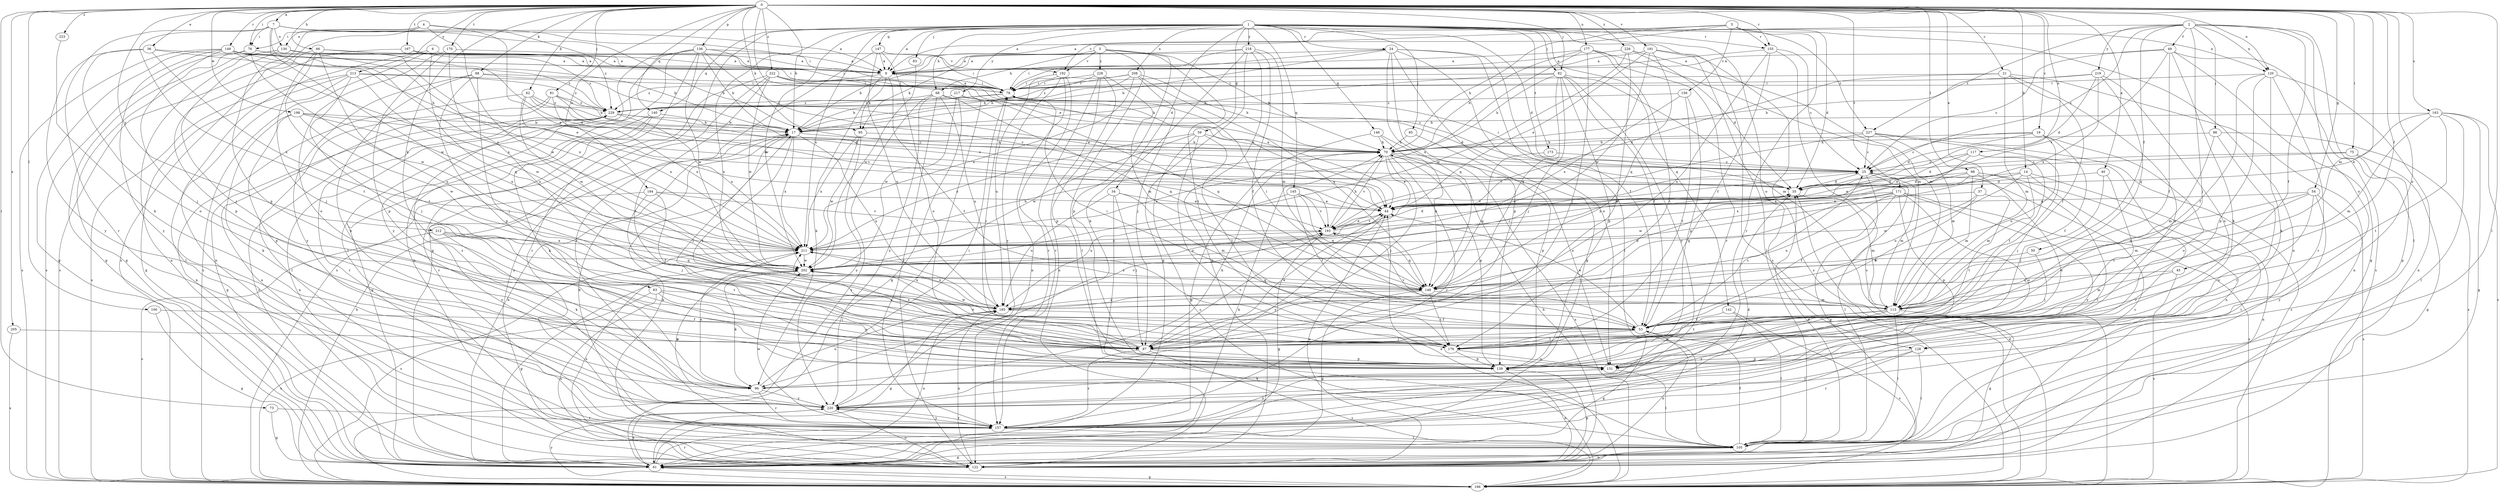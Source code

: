 strict digraph  {
0;
1;
2;
3;
4;
5;
6;
7;
9;
14;
17;
19;
21;
24;
25;
34;
35;
36;
37;
40;
44;
45;
49;
50;
53;
54;
59;
61;
62;
63;
66;
68;
70;
73;
75;
76;
78;
81;
82;
83;
85;
86;
87;
88;
95;
96;
98;
100;
105;
113;
117;
120;
122;
128;
130;
131;
136;
139;
140;
141;
145;
146;
147;
148;
149;
155;
156;
157;
163;
166;
167;
170;
171;
173;
176;
177;
184;
185;
191;
192;
193;
198;
202;
205;
208;
211;
212;
213;
217;
218;
219;
220;
222;
223;
226;
227;
228;
229;
0 -> 7  [label=a];
0 -> 14  [label=b];
0 -> 17  [label=b];
0 -> 19  [label=c];
0 -> 21  [label=c];
0 -> 36  [label=e];
0 -> 37  [label=e];
0 -> 40  [label=e];
0 -> 44  [label=e];
0 -> 45  [label=f];
0 -> 54  [label=g];
0 -> 62  [label=h];
0 -> 63  [label=h];
0 -> 66  [label=h];
0 -> 73  [label=i];
0 -> 75  [label=i];
0 -> 76  [label=i];
0 -> 81  [label=j];
0 -> 82  [label=j];
0 -> 88  [label=k];
0 -> 95  [label=k];
0 -> 98  [label=l];
0 -> 100  [label=l];
0 -> 105  [label=l];
0 -> 113  [label=m];
0 -> 117  [label=n];
0 -> 120  [label=n];
0 -> 128  [label=o];
0 -> 136  [label=p];
0 -> 140  [label=q];
0 -> 149  [label=r];
0 -> 155  [label=r];
0 -> 163  [label=s];
0 -> 167  [label=t];
0 -> 170  [label=t];
0 -> 171  [label=t];
0 -> 177  [label=u];
0 -> 184  [label=u];
0 -> 191  [label=v];
0 -> 198  [label=w];
0 -> 205  [label=x];
0 -> 212  [label=y];
0 -> 213  [label=y];
0 -> 222  [label=z];
0 -> 223  [label=z];
0 -> 226  [label=z];
1 -> 9  [label=a];
1 -> 24  [label=c];
1 -> 34  [label=d];
1 -> 35  [label=d];
1 -> 59  [label=g];
1 -> 61  [label=g];
1 -> 68  [label=h];
1 -> 82  [label=j];
1 -> 83  [label=j];
1 -> 85  [label=j];
1 -> 120  [label=n];
1 -> 128  [label=o];
1 -> 140  [label=q];
1 -> 141  [label=q];
1 -> 145  [label=q];
1 -> 146  [label=q];
1 -> 147  [label=q];
1 -> 155  [label=r];
1 -> 166  [label=s];
1 -> 173  [label=t];
1 -> 185  [label=u];
1 -> 202  [label=w];
1 -> 208  [label=x];
1 -> 211  [label=x];
1 -> 217  [label=y];
1 -> 218  [label=y];
1 -> 227  [label=z];
2 -> 9  [label=a];
2 -> 25  [label=c];
2 -> 49  [label=f];
2 -> 50  [label=f];
2 -> 53  [label=f];
2 -> 86  [label=j];
2 -> 87  [label=j];
2 -> 105  [label=l];
2 -> 120  [label=n];
2 -> 128  [label=o];
2 -> 219  [label=y];
2 -> 227  [label=z];
3 -> 17  [label=b];
3 -> 68  [label=h];
3 -> 70  [label=h];
3 -> 95  [label=k];
3 -> 105  [label=l];
3 -> 139  [label=p];
3 -> 176  [label=t];
3 -> 192  [label=v];
3 -> 228  [label=z];
4 -> 44  [label=e];
4 -> 130  [label=o];
4 -> 139  [label=p];
4 -> 166  [label=s];
4 -> 202  [label=w];
4 -> 229  [label=z];
5 -> 9  [label=a];
5 -> 35  [label=d];
5 -> 70  [label=h];
5 -> 76  [label=i];
5 -> 122  [label=n];
5 -> 155  [label=r];
5 -> 156  [label=r];
5 -> 157  [label=r];
5 -> 192  [label=v];
6 -> 9  [label=a];
6 -> 122  [label=n];
6 -> 148  [label=q];
6 -> 166  [label=s];
6 -> 192  [label=v];
7 -> 9  [label=a];
7 -> 70  [label=h];
7 -> 76  [label=i];
7 -> 78  [label=i];
7 -> 130  [label=o];
7 -> 157  [label=r];
7 -> 176  [label=t];
7 -> 202  [label=w];
7 -> 211  [label=x];
9 -> 78  [label=i];
9 -> 95  [label=k];
9 -> 96  [label=k];
9 -> 176  [label=t];
9 -> 229  [label=z];
14 -> 35  [label=d];
14 -> 113  [label=m];
14 -> 122  [label=n];
14 -> 157  [label=r];
14 -> 185  [label=u];
14 -> 211  [label=x];
17 -> 70  [label=h];
17 -> 87  [label=j];
17 -> 176  [label=t];
17 -> 185  [label=u];
17 -> 211  [label=x];
19 -> 25  [label=c];
19 -> 35  [label=d];
19 -> 53  [label=f];
19 -> 70  [label=h];
19 -> 131  [label=o];
19 -> 185  [label=u];
21 -> 44  [label=e];
21 -> 53  [label=f];
21 -> 78  [label=i];
21 -> 113  [label=m];
21 -> 122  [label=n];
21 -> 131  [label=o];
24 -> 9  [label=a];
24 -> 17  [label=b];
24 -> 53  [label=f];
24 -> 61  [label=g];
24 -> 78  [label=i];
24 -> 105  [label=l];
24 -> 131  [label=o];
24 -> 139  [label=p];
24 -> 148  [label=q];
25 -> 35  [label=d];
25 -> 61  [label=g];
25 -> 78  [label=i];
25 -> 105  [label=l];
25 -> 113  [label=m];
25 -> 193  [label=v];
34 -> 44  [label=e];
34 -> 87  [label=j];
34 -> 105  [label=l];
34 -> 113  [label=m];
34 -> 185  [label=u];
35 -> 44  [label=e];
35 -> 113  [label=m];
36 -> 9  [label=a];
36 -> 131  [label=o];
36 -> 211  [label=x];
36 -> 220  [label=y];
36 -> 229  [label=z];
37 -> 44  [label=e];
37 -> 53  [label=f];
37 -> 176  [label=t];
37 -> 202  [label=w];
40 -> 35  [label=d];
40 -> 87  [label=j];
40 -> 176  [label=t];
44 -> 193  [label=v];
44 -> 220  [label=y];
45 -> 113  [label=m];
45 -> 148  [label=q];
45 -> 166  [label=s];
49 -> 9  [label=a];
49 -> 25  [label=c];
49 -> 53  [label=f];
49 -> 61  [label=g];
49 -> 96  [label=k];
49 -> 166  [label=s];
49 -> 193  [label=v];
50 -> 87  [label=j];
50 -> 202  [label=w];
53 -> 44  [label=e];
53 -> 61  [label=g];
53 -> 78  [label=i];
53 -> 87  [label=j];
53 -> 122  [label=n];
53 -> 176  [label=t];
53 -> 193  [label=v];
53 -> 202  [label=w];
54 -> 44  [label=e];
54 -> 113  [label=m];
54 -> 131  [label=o];
54 -> 148  [label=q];
54 -> 166  [label=s];
54 -> 220  [label=y];
59 -> 70  [label=h];
59 -> 131  [label=o];
59 -> 166  [label=s];
59 -> 176  [label=t];
59 -> 202  [label=w];
59 -> 211  [label=x];
61 -> 17  [label=b];
61 -> 70  [label=h];
61 -> 157  [label=r];
61 -> 166  [label=s];
61 -> 185  [label=u];
61 -> 220  [label=y];
61 -> 229  [label=z];
62 -> 17  [label=b];
62 -> 35  [label=d];
62 -> 122  [label=n];
62 -> 202  [label=w];
62 -> 211  [label=x];
62 -> 229  [label=z];
63 -> 87  [label=j];
63 -> 122  [label=n];
63 -> 131  [label=o];
63 -> 166  [label=s];
63 -> 185  [label=u];
66 -> 9  [label=a];
66 -> 35  [label=d];
66 -> 87  [label=j];
66 -> 166  [label=s];
66 -> 176  [label=t];
66 -> 185  [label=u];
68 -> 35  [label=d];
68 -> 148  [label=q];
68 -> 157  [label=r];
68 -> 166  [label=s];
68 -> 185  [label=u];
68 -> 220  [label=y];
68 -> 229  [label=z];
70 -> 25  [label=c];
70 -> 44  [label=e];
70 -> 87  [label=j];
70 -> 139  [label=p];
70 -> 157  [label=r];
70 -> 166  [label=s];
70 -> 193  [label=v];
73 -> 61  [label=g];
73 -> 157  [label=r];
75 -> 25  [label=c];
75 -> 44  [label=e];
75 -> 61  [label=g];
75 -> 139  [label=p];
76 -> 9  [label=a];
76 -> 44  [label=e];
76 -> 61  [label=g];
76 -> 166  [label=s];
76 -> 202  [label=w];
78 -> 9  [label=a];
78 -> 17  [label=b];
78 -> 229  [label=z];
81 -> 44  [label=e];
81 -> 105  [label=l];
81 -> 122  [label=n];
81 -> 193  [label=v];
81 -> 211  [label=x];
81 -> 229  [label=z];
82 -> 17  [label=b];
82 -> 53  [label=f];
82 -> 70  [label=h];
82 -> 78  [label=i];
82 -> 87  [label=j];
82 -> 113  [label=m];
82 -> 139  [label=p];
82 -> 148  [label=q];
82 -> 220  [label=y];
83 -> 202  [label=w];
85 -> 70  [label=h];
85 -> 139  [label=p];
86 -> 70  [label=h];
86 -> 113  [label=m];
86 -> 157  [label=r];
86 -> 166  [label=s];
87 -> 44  [label=e];
87 -> 78  [label=i];
87 -> 139  [label=p];
87 -> 157  [label=r];
87 -> 166  [label=s];
87 -> 193  [label=v];
87 -> 211  [label=x];
88 -> 44  [label=e];
88 -> 78  [label=i];
88 -> 87  [label=j];
88 -> 96  [label=k];
88 -> 139  [label=p];
88 -> 220  [label=y];
95 -> 70  [label=h];
95 -> 202  [label=w];
95 -> 211  [label=x];
95 -> 220  [label=y];
96 -> 70  [label=h];
96 -> 157  [label=r];
96 -> 185  [label=u];
96 -> 211  [label=x];
96 -> 220  [label=y];
96 -> 229  [label=z];
98 -> 35  [label=d];
98 -> 44  [label=e];
98 -> 105  [label=l];
98 -> 113  [label=m];
98 -> 131  [label=o];
98 -> 157  [label=r];
98 -> 211  [label=x];
100 -> 53  [label=f];
100 -> 61  [label=g];
105 -> 17  [label=b];
105 -> 25  [label=c];
105 -> 35  [label=d];
105 -> 53  [label=f];
105 -> 61  [label=g];
105 -> 122  [label=n];
113 -> 61  [label=g];
113 -> 105  [label=l];
113 -> 139  [label=p];
113 -> 176  [label=t];
113 -> 220  [label=y];
117 -> 25  [label=c];
117 -> 35  [label=d];
117 -> 53  [label=f];
117 -> 87  [label=j];
117 -> 211  [label=x];
120 -> 53  [label=f];
120 -> 78  [label=i];
120 -> 96  [label=k];
120 -> 122  [label=n];
120 -> 139  [label=p];
120 -> 157  [label=r];
122 -> 17  [label=b];
122 -> 44  [label=e];
122 -> 70  [label=h];
122 -> 139  [label=p];
122 -> 185  [label=u];
122 -> 211  [label=x];
128 -> 105  [label=l];
128 -> 139  [label=p];
128 -> 157  [label=r];
128 -> 220  [label=y];
130 -> 9  [label=a];
130 -> 61  [label=g];
130 -> 87  [label=j];
130 -> 122  [label=n];
130 -> 211  [label=x];
131 -> 96  [label=k];
131 -> 105  [label=l];
136 -> 9  [label=a];
136 -> 17  [label=b];
136 -> 78  [label=i];
136 -> 105  [label=l];
136 -> 122  [label=n];
136 -> 166  [label=s];
136 -> 193  [label=v];
136 -> 202  [label=w];
136 -> 220  [label=y];
139 -> 122  [label=n];
140 -> 17  [label=b];
140 -> 61  [label=g];
140 -> 96  [label=k];
140 -> 157  [label=r];
141 -> 53  [label=f];
141 -> 105  [label=l];
141 -> 166  [label=s];
145 -> 44  [label=e];
145 -> 53  [label=f];
145 -> 148  [label=q];
145 -> 185  [label=u];
145 -> 193  [label=v];
146 -> 61  [label=g];
146 -> 70  [label=h];
146 -> 131  [label=o];
146 -> 148  [label=q];
147 -> 9  [label=a];
147 -> 78  [label=i];
147 -> 131  [label=o];
147 -> 157  [label=r];
147 -> 185  [label=u];
148 -> 35  [label=d];
148 -> 61  [label=g];
148 -> 78  [label=i];
148 -> 113  [label=m];
148 -> 176  [label=t];
148 -> 185  [label=u];
148 -> 211  [label=x];
149 -> 9  [label=a];
149 -> 17  [label=b];
149 -> 61  [label=g];
149 -> 70  [label=h];
149 -> 78  [label=i];
149 -> 87  [label=j];
149 -> 166  [label=s];
149 -> 211  [label=x];
149 -> 220  [label=y];
155 -> 9  [label=a];
155 -> 25  [label=c];
155 -> 53  [label=f];
155 -> 166  [label=s];
155 -> 185  [label=u];
156 -> 139  [label=p];
156 -> 176  [label=t];
156 -> 211  [label=x];
156 -> 229  [label=z];
157 -> 35  [label=d];
157 -> 105  [label=l];
157 -> 131  [label=o];
157 -> 202  [label=w];
157 -> 220  [label=y];
163 -> 17  [label=b];
163 -> 44  [label=e];
163 -> 61  [label=g];
163 -> 105  [label=l];
163 -> 113  [label=m];
163 -> 166  [label=s];
163 -> 176  [label=t];
166 -> 17  [label=b];
166 -> 35  [label=d];
166 -> 44  [label=e];
166 -> 61  [label=g];
166 -> 220  [label=y];
167 -> 9  [label=a];
167 -> 139  [label=p];
167 -> 229  [label=z];
170 -> 9  [label=a];
170 -> 131  [label=o];
170 -> 139  [label=p];
170 -> 185  [label=u];
171 -> 44  [label=e];
171 -> 53  [label=f];
171 -> 131  [label=o];
171 -> 139  [label=p];
171 -> 148  [label=q];
171 -> 166  [label=s];
171 -> 185  [label=u];
171 -> 202  [label=w];
171 -> 220  [label=y];
173 -> 25  [label=c];
173 -> 148  [label=q];
176 -> 25  [label=c];
176 -> 131  [label=o];
176 -> 139  [label=p];
176 -> 202  [label=w];
177 -> 9  [label=a];
177 -> 70  [label=h];
177 -> 87  [label=j];
177 -> 113  [label=m];
177 -> 157  [label=r];
177 -> 176  [label=t];
177 -> 211  [label=x];
184 -> 44  [label=e];
184 -> 53  [label=f];
184 -> 87  [label=j];
184 -> 193  [label=v];
184 -> 220  [label=y];
185 -> 53  [label=f];
185 -> 61  [label=g];
185 -> 193  [label=v];
185 -> 211  [label=x];
191 -> 9  [label=a];
191 -> 44  [label=e];
191 -> 105  [label=l];
191 -> 148  [label=q];
191 -> 166  [label=s];
191 -> 202  [label=w];
192 -> 78  [label=i];
192 -> 122  [label=n];
192 -> 157  [label=r];
192 -> 185  [label=u];
192 -> 220  [label=y];
193 -> 35  [label=d];
193 -> 44  [label=e];
193 -> 61  [label=g];
193 -> 70  [label=h];
193 -> 148  [label=q];
193 -> 211  [label=x];
198 -> 17  [label=b];
198 -> 35  [label=d];
198 -> 96  [label=k];
198 -> 139  [label=p];
198 -> 202  [label=w];
198 -> 211  [label=x];
202 -> 25  [label=c];
202 -> 61  [label=g];
202 -> 96  [label=k];
202 -> 148  [label=q];
205 -> 87  [label=j];
205 -> 166  [label=s];
208 -> 17  [label=b];
208 -> 70  [label=h];
208 -> 78  [label=i];
208 -> 87  [label=j];
208 -> 148  [label=q];
208 -> 211  [label=x];
208 -> 229  [label=z];
211 -> 70  [label=h];
211 -> 166  [label=s];
211 -> 202  [label=w];
212 -> 96  [label=k];
212 -> 148  [label=q];
212 -> 166  [label=s];
212 -> 176  [label=t];
212 -> 211  [label=x];
213 -> 61  [label=g];
213 -> 78  [label=i];
213 -> 87  [label=j];
213 -> 105  [label=l];
213 -> 166  [label=s];
213 -> 202  [label=w];
213 -> 229  [label=z];
217 -> 61  [label=g];
217 -> 122  [label=n];
217 -> 148  [label=q];
217 -> 202  [label=w];
217 -> 229  [label=z];
218 -> 9  [label=a];
218 -> 53  [label=f];
218 -> 61  [label=g];
218 -> 78  [label=i];
218 -> 96  [label=k];
218 -> 113  [label=m];
218 -> 122  [label=n];
219 -> 35  [label=d];
219 -> 70  [label=h];
219 -> 78  [label=i];
219 -> 131  [label=o];
219 -> 148  [label=q];
219 -> 211  [label=x];
220 -> 78  [label=i];
220 -> 122  [label=n];
220 -> 157  [label=r];
220 -> 202  [label=w];
222 -> 25  [label=c];
222 -> 44  [label=e];
222 -> 70  [label=h];
222 -> 78  [label=i];
222 -> 122  [label=n];
222 -> 157  [label=r];
222 -> 176  [label=t];
222 -> 202  [label=w];
223 -> 96  [label=k];
226 -> 9  [label=a];
226 -> 35  [label=d];
226 -> 87  [label=j];
226 -> 113  [label=m];
226 -> 202  [label=w];
227 -> 25  [label=c];
227 -> 70  [label=h];
227 -> 113  [label=m];
227 -> 122  [label=n];
227 -> 166  [label=s];
227 -> 193  [label=v];
228 -> 17  [label=b];
228 -> 78  [label=i];
228 -> 113  [label=m];
228 -> 122  [label=n];
228 -> 139  [label=p];
228 -> 157  [label=r];
229 -> 17  [label=b];
229 -> 25  [label=c];
229 -> 61  [label=g];
229 -> 122  [label=n];
229 -> 157  [label=r];
229 -> 211  [label=x];
}
